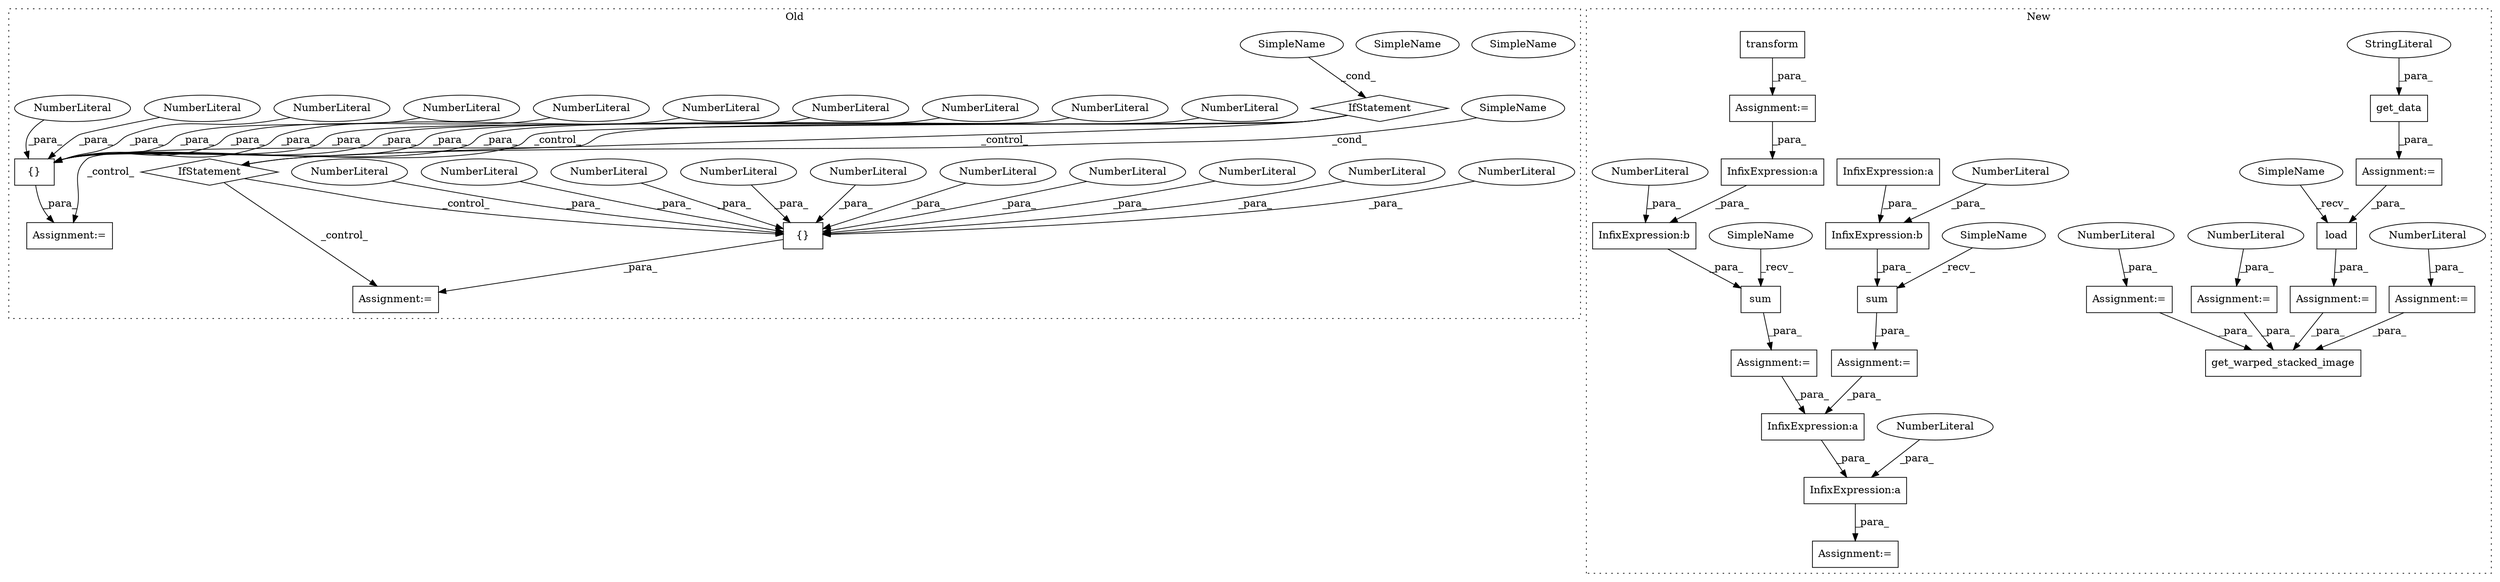 digraph G {
subgraph cluster0 {
1 [label="IfStatement" a="25" s="28443,28461" l="4,2" shape="diamond"];
4 [label="Assignment:=" a="7" s="28487" l="1" shape="box"];
5 [label="{}" a="4" s="28315,28424" l="1,1" shape="box"];
6 [label="IfStatement" a="25" s="28260,28277" l="4,2" shape="diamond"];
7 [label="{}" a="4" s="28499,28610" l="1,1" shape="box"];
8 [label="SimpleName" a="42" s="28447" l="14" shape="ellipse"];
9 [label="SimpleName" a="42" s="28264" l="13" shape="ellipse"];
13 [label="Assignment:=" a="7" s="28303" l="1" shape="box"];
19 [label="NumberLiteral" a="34" s="28577" l="9" shape="ellipse"];
20 [label="NumberLiteral" a="34" s="28544" l="10" shape="ellipse"];
21 [label="NumberLiteral" a="34" s="28404" l="8" shape="ellipse"];
22 [label="NumberLiteral" a="34" s="28566" l="10" shape="ellipse"];
23 [label="NumberLiteral" a="34" s="28349" l="10" shape="ellipse"];
24 [label="NumberLiteral" a="34" s="28522" l="10" shape="ellipse"];
25 [label="NumberLiteral" a="34" s="28511" l="10" shape="ellipse"];
26 [label="NumberLiteral" a="34" s="28599" l="11" shape="ellipse"];
27 [label="NumberLiteral" a="34" s="28555" l="10" shape="ellipse"];
28 [label="NumberLiteral" a="34" s="28393" l="10" shape="ellipse"];
29 [label="NumberLiteral" a="34" s="28533" l="10" shape="ellipse"];
30 [label="NumberLiteral" a="34" s="28371" l="10" shape="ellipse"];
31 [label="NumberLiteral" a="34" s="28587" l="11" shape="ellipse"];
32 [label="NumberLiteral" a="34" s="28327" l="10" shape="ellipse"];
33 [label="NumberLiteral" a="34" s="28382" l="10" shape="ellipse"];
34 [label="NumberLiteral" a="34" s="28316" l="10" shape="ellipse"];
35 [label="NumberLiteral" a="34" s="28413" l="11" shape="ellipse"];
36 [label="NumberLiteral" a="34" s="28500" l="10" shape="ellipse"];
37 [label="NumberLiteral" a="34" s="28360" l="10" shape="ellipse"];
38 [label="NumberLiteral" a="34" s="28338" l="10" shape="ellipse"];
60 [label="SimpleName" a="42" s="28264" l="13" shape="ellipse"];
61 [label="SimpleName" a="42" s="28447" l="14" shape="ellipse"];
label = "Old";
style="dotted";
}
subgraph cluster1 {
2 [label="get_data" a="32" s="26616,26643" l="9,1" shape="box"];
3 [label="Assignment:=" a="7" s="26690" l="1" shape="box"];
10 [label="get_warped_stacked_image" a="32" s="26746,26788" l="25,1" shape="box"];
11 [label="Assignment:=" a="7" s="26677" l="1" shape="box"];
12 [label="NumberLiteral" a="34" s="26678" l="1" shape="ellipse"];
14 [label="Assignment:=" a="7" s="26666" l="1" shape="box"];
15 [label="NumberLiteral" a="34" s="26667" l="3" shape="ellipse"];
16 [label="Assignment:=" a="7" s="26657" l="1" shape="box"];
17 [label="NumberLiteral" a="34" s="26658" l="1" shape="ellipse"];
18 [label="StringLiteral" a="45" s="26625" l="18" shape="ellipse"];
39 [label="load" a="32" s="26697,26707" l="5,1" shape="box"];
40 [label="Assignment:=" a="7" s="26615" l="1" shape="box"];
41 [label="sum" a="32" s="27370,27395" l="4,1" shape="box"];
42 [label="InfixExpression:a" a="27" s="27381" l="3" shape="box"];
43 [label="InfixExpression:a" a="27" s="27414" l="3" shape="box"];
44 [label="InfixExpression:a" a="27" s="27330" l="3" shape="box"];
45 [label="InfixExpression:a" a="27" s="27430" l="3" shape="box"];
46 [label="transform" a="32" s="27274,27290" l="10,1" shape="box"];
47 [label="InfixExpression:b" a="27" s="27340" l="3" shape="box"];
48 [label="InfixExpression:b" a="27" s="27391" l="3" shape="box"];
49 [label="NumberLiteral" a="34" s="27394" l="1" shape="ellipse"];
50 [label="NumberLiteral" a="34" s="27411" l="3" shape="ellipse"];
51 [label="NumberLiteral" a="34" s="27343" l="1" shape="ellipse"];
52 [label="sum" a="32" s="27319,27344" l="4,1" shape="box"];
53 [label="Assignment:=" a="7" s="27363" l="1" shape="box"];
54 [label="Assignment:=" a="7" s="27265" l="1" shape="box"];
55 [label="Assignment:=" a="7" s="27312" l="1" shape="box"];
56 [label="Assignment:=" a="7" s="27409" l="1" shape="box"];
57 [label="SimpleName" a="42" s="26691" l="5" shape="ellipse"];
58 [label="SimpleName" a="42" s="27313" l="5" shape="ellipse"];
59 [label="SimpleName" a="42" s="27364" l="5" shape="ellipse"];
label = "New";
style="dotted";
}
1 -> 7 [label="_control_"];
1 -> 4 [label="_control_"];
2 -> 40 [label="_para_"];
3 -> 10 [label="_para_"];
5 -> 13 [label="_para_"];
6 -> 1 [label="_control_"];
6 -> 5 [label="_control_"];
6 -> 13 [label="_control_"];
7 -> 4 [label="_para_"];
11 -> 10 [label="_para_"];
12 -> 11 [label="_para_"];
14 -> 10 [label="_para_"];
15 -> 14 [label="_para_"];
16 -> 10 [label="_para_"];
17 -> 16 [label="_para_"];
18 -> 2 [label="_para_"];
19 -> 7 [label="_para_"];
20 -> 7 [label="_para_"];
21 -> 5 [label="_para_"];
22 -> 7 [label="_para_"];
23 -> 5 [label="_para_"];
24 -> 7 [label="_para_"];
25 -> 7 [label="_para_"];
26 -> 7 [label="_para_"];
27 -> 7 [label="_para_"];
28 -> 5 [label="_para_"];
29 -> 7 [label="_para_"];
30 -> 5 [label="_para_"];
31 -> 7 [label="_para_"];
32 -> 5 [label="_para_"];
33 -> 5 [label="_para_"];
34 -> 5 [label="_para_"];
35 -> 5 [label="_para_"];
36 -> 7 [label="_para_"];
37 -> 5 [label="_para_"];
38 -> 5 [label="_para_"];
39 -> 3 [label="_para_"];
40 -> 39 [label="_para_"];
41 -> 53 [label="_para_"];
42 -> 48 [label="_para_"];
43 -> 56 [label="_para_"];
44 -> 47 [label="_para_"];
45 -> 43 [label="_para_"];
46 -> 54 [label="_para_"];
47 -> 52 [label="_para_"];
48 -> 41 [label="_para_"];
49 -> 48 [label="_para_"];
50 -> 43 [label="_para_"];
51 -> 47 [label="_para_"];
52 -> 55 [label="_para_"];
53 -> 45 [label="_para_"];
54 -> 42 [label="_para_"];
55 -> 45 [label="_para_"];
57 -> 39 [label="_recv_"];
58 -> 52 [label="_recv_"];
59 -> 41 [label="_recv_"];
60 -> 6 [label="_cond_"];
61 -> 1 [label="_cond_"];
}